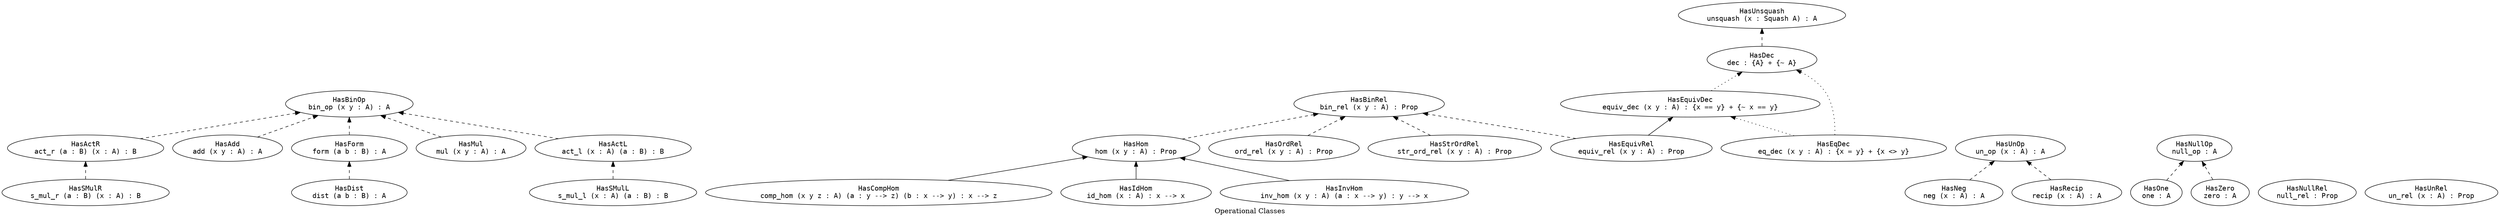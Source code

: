 digraph Has {
  label = "Operational Classes"
  rankdir = BT

  node [fontname = monospace]

  node [style = solid]

  HasActL [label = "\N\nact_l (x : A) (a : B) : B"]
  HasActR [label = "\N\nact_r (a : B) (x : A) : B"]
  HasAdd [label = "\N\nadd (x y : A) : A"]
  HasBinOp [label = "\N\nbin_op (x y : A) : A"]
  HasBinRel [label = "\N\nbin_rel (x y : A) : Prop"]
  HasCompHom [label = "\N\ncomp_hom (x y z : A) (a : y --> z) (b : x --> y) : x --> z"]
  HasDec [label = "\N\ndec : {A} + {~ A}"]
  HasDist [label = "\N\ndist (a b : B) : A"]
  HasEqDec [label = "\N\neq_dec (x y : A) : {x = y} + {x <> y}"]
  HasEquivDec [label = "\N\nequiv_dec (x y : A) : {x == y} + {~ x == y}"]
  HasEquivRel [label = "\N\nequiv_rel (x y : A) : Prop"]
  HasForm [label = "\N\nform (a b : B) : A"]
  HasHom [label = "\N\nhom (x y : A) : Prop"]
  HasIdHom [label = "\N\nid_hom (x : A) : x --> x"]
  HasInvHom [label = "\N\ninv_hom (x y : A) (a : x --> y) : y --> x"]
  HasMul [label = "\N\nmul (x y : A) : A"]
  HasNeg [label = "\N\nneg (x : A) : A"]
  HasNullOp [label = "\N\nnull_op : A"]
  HasNullRel [label = "\N\nnull_rel : Prop"]
  HasOne [label = "\N\none : A"]
  HasOrdRel [label = "\N\nord_rel (x y : A) : Prop"]
  HasRecip [label = "\N\nrecip (x : A) : A"]
  HasSMulL [label = "\N\ns_mul_l (x : A) (a : B) : B"]
  HasSMulR [label = "\N\ns_mul_r (a : B) (x : A) : B"]
  HasStrOrdRel [label = "\N\nstr_ord_rel (x y : A) : Prop"]
  HasUnOp [label = "\N\nun_op (x : A) : A"]
  HasUnRel [label = "\N\nun_rel (x : A) : Prop"]
  HasUnsquash [label = "\N\nunsquash (x : Squash A) : A"]
  HasZero [label = "\N\nzero : A"]

  node [style = dashed]

  // Constraints and Fields

  edge [style = solid]

  HasCompHom -> HasHom
  HasEquivRel -> HasEquivDec
  HasIdHom -> HasHom
  HasInvHom -> HasHom

  // Subclasses

  edge [style = dashed]

  HasActL -> HasBinOp
  HasActR -> HasBinOp
  HasAdd -> HasBinOp
  HasDec -> HasUnsquash
  HasDist -> HasForm
  HasEquivRel -> HasBinRel
  HasForm -> HasBinOp
  HasHom -> HasBinRel
  HasMul -> HasBinOp
  HasNeg -> HasUnOp
  HasOne -> HasNullOp
  HasOrdRel -> HasBinRel
  HasRecip -> HasUnOp
  HasSMulL -> HasActL
  HasSMulR -> HasActR
  HasStrOrdRel -> HasBinRel
  HasZero -> HasNullOp

  // Specializations

  edge [style = dotted]

  HasEqDec -> HasDec
  HasEqDec -> HasEquivDec
  HasEquivDec -> HasDec
}
